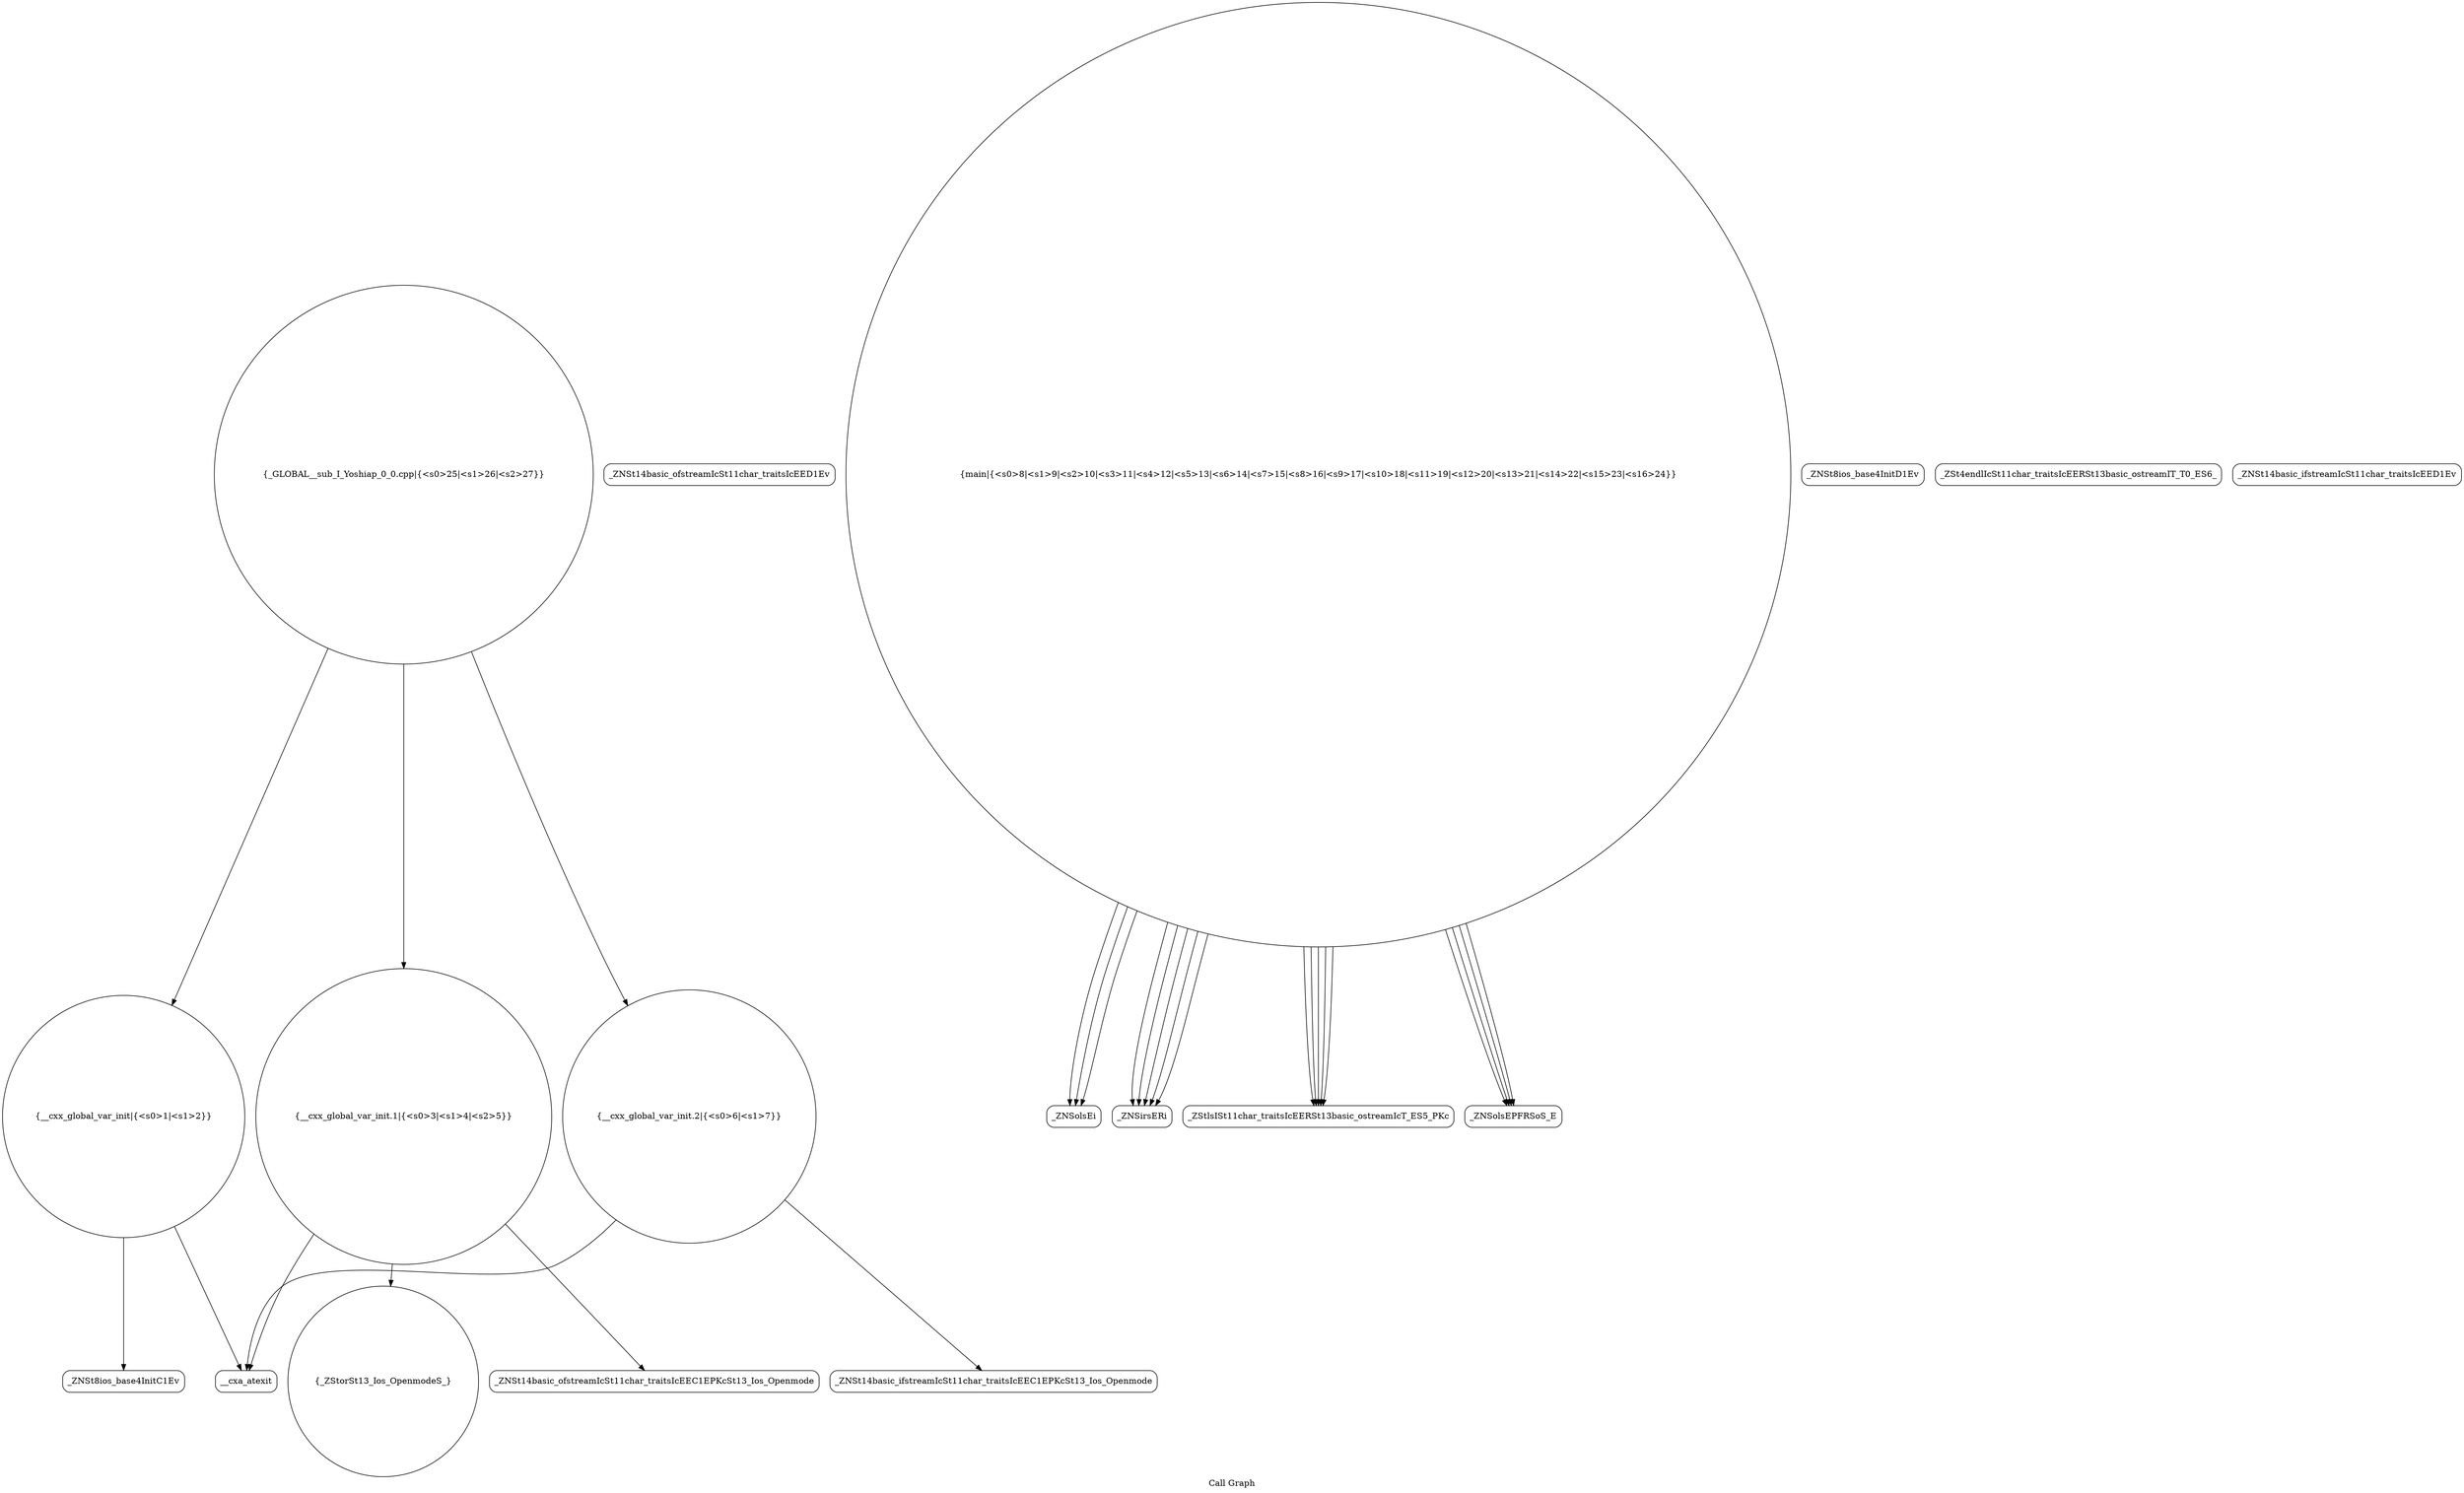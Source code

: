 digraph "Call Graph" {
	label="Call Graph";

	Node0x55f7fe126240 [shape=record,shape=circle,label="{__cxx_global_var_init|{<s0>1|<s1>2}}"];
	Node0x55f7fe126240:s0 -> Node0x55f7fe1266d0[color=black];
	Node0x55f7fe126240:s1 -> Node0x55f7fe1267d0[color=black];
	Node0x55f7fe1269d0 [shape=record,shape=Mrecord,label="{_ZNSt14basic_ofstreamIcSt11char_traitsIcEED1Ev}"];
	Node0x55f7fe126d50 [shape=record,shape=Mrecord,label="{_ZNSolsEi}"];
	Node0x55f7fe126750 [shape=record,shape=Mrecord,label="{_ZNSt8ios_base4InitD1Ev}"];
	Node0x55f7fe126ad0 [shape=record,shape=Mrecord,label="{_ZNSt14basic_ifstreamIcSt11char_traitsIcEEC1EPKcSt13_Ios_Openmode}"];
	Node0x55f7fe126e50 [shape=record,shape=Mrecord,label="{_ZSt4endlIcSt11char_traitsIcEERSt13basic_ostreamIT_T0_ES6_}"];
	Node0x55f7fe126850 [shape=record,shape=circle,label="{__cxx_global_var_init.1|{<s0>3|<s1>4|<s2>5}}"];
	Node0x55f7fe126850:s0 -> Node0x55f7fe1268d0[color=black];
	Node0x55f7fe126850:s1 -> Node0x55f7fe126950[color=black];
	Node0x55f7fe126850:s2 -> Node0x55f7fe1267d0[color=black];
	Node0x55f7fe126bd0 [shape=record,shape=circle,label="{main|{<s0>8|<s1>9|<s2>10|<s3>11|<s4>12|<s5>13|<s6>14|<s7>15|<s8>16|<s9>17|<s10>18|<s11>19|<s12>20|<s13>21|<s14>22|<s15>23|<s16>24}}"];
	Node0x55f7fe126bd0:s0 -> Node0x55f7fe126c50[color=black];
	Node0x55f7fe126bd0:s1 -> Node0x55f7fe126cd0[color=black];
	Node0x55f7fe126bd0:s2 -> Node0x55f7fe126d50[color=black];
	Node0x55f7fe126bd0:s3 -> Node0x55f7fe126dd0[color=black];
	Node0x55f7fe126bd0:s4 -> Node0x55f7fe126c50[color=black];
	Node0x55f7fe126bd0:s5 -> Node0x55f7fe126c50[color=black];
	Node0x55f7fe126bd0:s6 -> Node0x55f7fe126c50[color=black];
	Node0x55f7fe126bd0:s7 -> Node0x55f7fe126c50[color=black];
	Node0x55f7fe126bd0:s8 -> Node0x55f7fe126cd0[color=black];
	Node0x55f7fe126bd0:s9 -> Node0x55f7fe126d50[color=black];
	Node0x55f7fe126bd0:s10 -> Node0x55f7fe126cd0[color=black];
	Node0x55f7fe126bd0:s11 -> Node0x55f7fe126d50[color=black];
	Node0x55f7fe126bd0:s12 -> Node0x55f7fe126dd0[color=black];
	Node0x55f7fe126bd0:s13 -> Node0x55f7fe126cd0[color=black];
	Node0x55f7fe126bd0:s14 -> Node0x55f7fe126dd0[color=black];
	Node0x55f7fe126bd0:s15 -> Node0x55f7fe126cd0[color=black];
	Node0x55f7fe126bd0:s16 -> Node0x55f7fe126dd0[color=black];
	Node0x55f7fe126950 [shape=record,shape=Mrecord,label="{_ZNSt14basic_ofstreamIcSt11char_traitsIcEEC1EPKcSt13_Ios_Openmode}"];
	Node0x55f7fe126cd0 [shape=record,shape=Mrecord,label="{_ZStlsISt11char_traitsIcEERSt13basic_ostreamIcT_ES5_PKc}"];
	Node0x55f7fe1266d0 [shape=record,shape=Mrecord,label="{_ZNSt8ios_base4InitC1Ev}"];
	Node0x55f7fe126a50 [shape=record,shape=circle,label="{__cxx_global_var_init.2|{<s0>6|<s1>7}}"];
	Node0x55f7fe126a50:s0 -> Node0x55f7fe126ad0[color=black];
	Node0x55f7fe126a50:s1 -> Node0x55f7fe1267d0[color=black];
	Node0x55f7fe126dd0 [shape=record,shape=Mrecord,label="{_ZNSolsEPFRSoS_E}"];
	Node0x55f7fe1267d0 [shape=record,shape=Mrecord,label="{__cxa_atexit}"];
	Node0x55f7fe126b50 [shape=record,shape=Mrecord,label="{_ZNSt14basic_ifstreamIcSt11char_traitsIcEED1Ev}"];
	Node0x55f7fe126ed0 [shape=record,shape=circle,label="{_GLOBAL__sub_I_Yoshiap_0_0.cpp|{<s0>25|<s1>26|<s2>27}}"];
	Node0x55f7fe126ed0:s0 -> Node0x55f7fe126240[color=black];
	Node0x55f7fe126ed0:s1 -> Node0x55f7fe126850[color=black];
	Node0x55f7fe126ed0:s2 -> Node0x55f7fe126a50[color=black];
	Node0x55f7fe1268d0 [shape=record,shape=circle,label="{_ZStorSt13_Ios_OpenmodeS_}"];
	Node0x55f7fe126c50 [shape=record,shape=Mrecord,label="{_ZNSirsERi}"];
}
